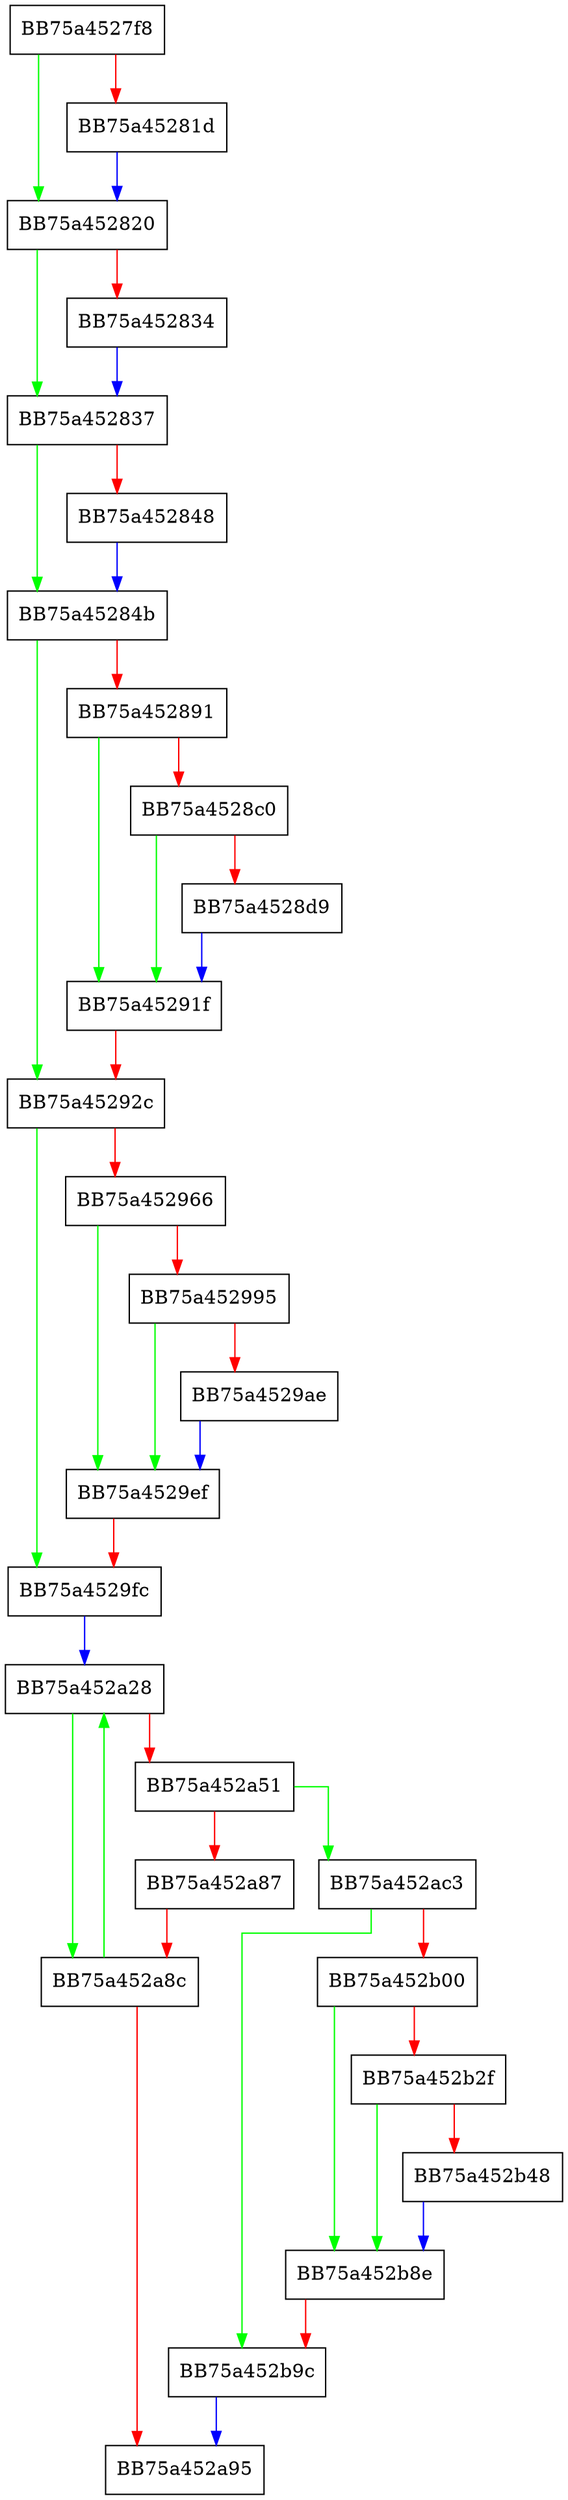 digraph AddAzureAttributes {
  node [shape="box"];
  graph [splines=ortho];
  BB75a4527f8 -> BB75a452820 [color="green"];
  BB75a4527f8 -> BB75a45281d [color="red"];
  BB75a45281d -> BB75a452820 [color="blue"];
  BB75a452820 -> BB75a452837 [color="green"];
  BB75a452820 -> BB75a452834 [color="red"];
  BB75a452834 -> BB75a452837 [color="blue"];
  BB75a452837 -> BB75a45284b [color="green"];
  BB75a452837 -> BB75a452848 [color="red"];
  BB75a452848 -> BB75a45284b [color="blue"];
  BB75a45284b -> BB75a45292c [color="green"];
  BB75a45284b -> BB75a452891 [color="red"];
  BB75a452891 -> BB75a45291f [color="green"];
  BB75a452891 -> BB75a4528c0 [color="red"];
  BB75a4528c0 -> BB75a45291f [color="green"];
  BB75a4528c0 -> BB75a4528d9 [color="red"];
  BB75a4528d9 -> BB75a45291f [color="blue"];
  BB75a45291f -> BB75a45292c [color="red"];
  BB75a45292c -> BB75a4529fc [color="green"];
  BB75a45292c -> BB75a452966 [color="red"];
  BB75a452966 -> BB75a4529ef [color="green"];
  BB75a452966 -> BB75a452995 [color="red"];
  BB75a452995 -> BB75a4529ef [color="green"];
  BB75a452995 -> BB75a4529ae [color="red"];
  BB75a4529ae -> BB75a4529ef [color="blue"];
  BB75a4529ef -> BB75a4529fc [color="red"];
  BB75a4529fc -> BB75a452a28 [color="blue"];
  BB75a452a28 -> BB75a452a8c [color="green"];
  BB75a452a28 -> BB75a452a51 [color="red"];
  BB75a452a51 -> BB75a452ac3 [color="green"];
  BB75a452a51 -> BB75a452a87 [color="red"];
  BB75a452a87 -> BB75a452a8c [color="red"];
  BB75a452a8c -> BB75a452a28 [color="green"];
  BB75a452a8c -> BB75a452a95 [color="red"];
  BB75a452ac3 -> BB75a452b9c [color="green"];
  BB75a452ac3 -> BB75a452b00 [color="red"];
  BB75a452b00 -> BB75a452b8e [color="green"];
  BB75a452b00 -> BB75a452b2f [color="red"];
  BB75a452b2f -> BB75a452b8e [color="green"];
  BB75a452b2f -> BB75a452b48 [color="red"];
  BB75a452b48 -> BB75a452b8e [color="blue"];
  BB75a452b8e -> BB75a452b9c [color="red"];
  BB75a452b9c -> BB75a452a95 [color="blue"];
}